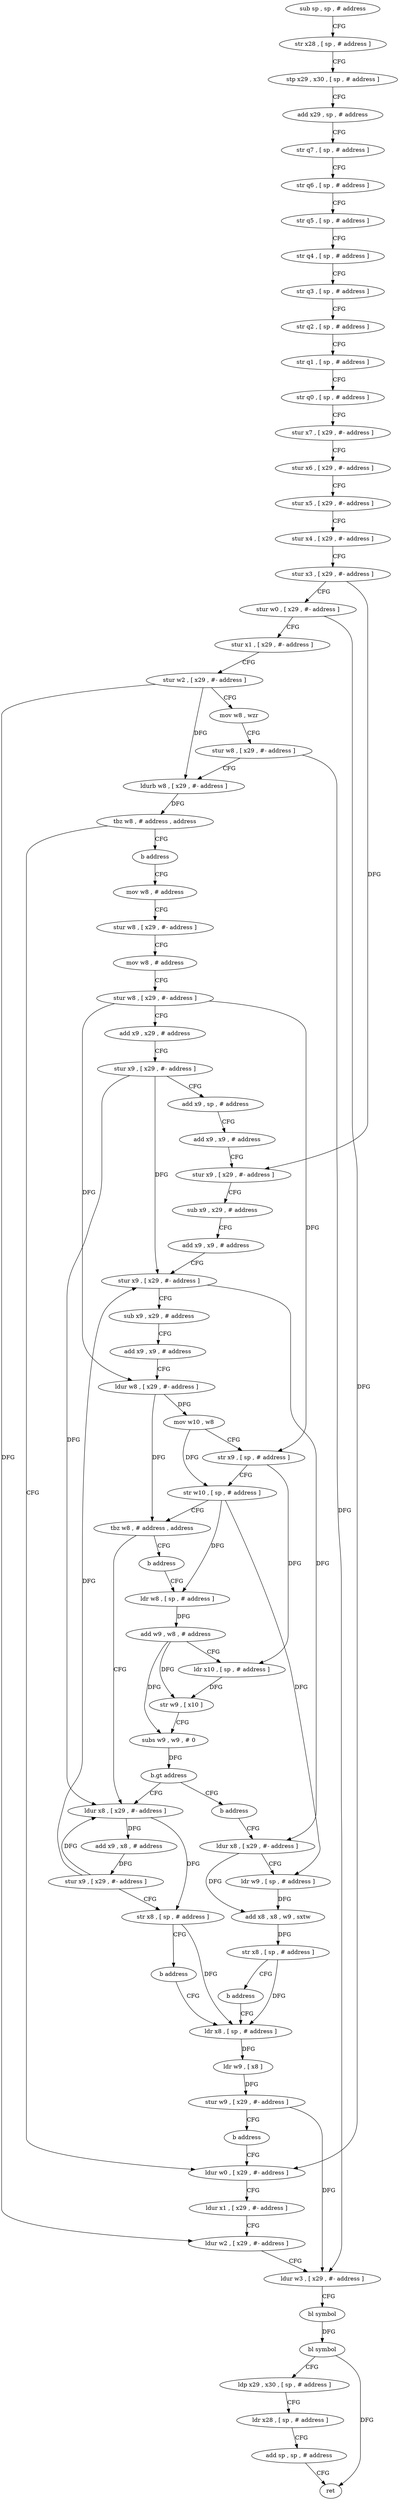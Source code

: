 digraph "func" {
"4239556" [label = "sub sp , sp , # address" ]
"4239560" [label = "str x28 , [ sp , # address ]" ]
"4239564" [label = "stp x29 , x30 , [ sp , # address ]" ]
"4239568" [label = "add x29 , sp , # address" ]
"4239572" [label = "str q7 , [ sp , # address ]" ]
"4239576" [label = "str q6 , [ sp , # address ]" ]
"4239580" [label = "str q5 , [ sp , # address ]" ]
"4239584" [label = "str q4 , [ sp , # address ]" ]
"4239588" [label = "str q3 , [ sp , # address ]" ]
"4239592" [label = "str q2 , [ sp , # address ]" ]
"4239596" [label = "str q1 , [ sp , # address ]" ]
"4239600" [label = "str q0 , [ sp , # address ]" ]
"4239604" [label = "stur x7 , [ x29 , #- address ]" ]
"4239608" [label = "stur x6 , [ x29 , #- address ]" ]
"4239612" [label = "stur x5 , [ x29 , #- address ]" ]
"4239616" [label = "stur x4 , [ x29 , #- address ]" ]
"4239620" [label = "stur x3 , [ x29 , #- address ]" ]
"4239624" [label = "stur w0 , [ x29 , #- address ]" ]
"4239628" [label = "stur x1 , [ x29 , #- address ]" ]
"4239632" [label = "stur w2 , [ x29 , #- address ]" ]
"4239636" [label = "mov w8 , wzr" ]
"4239640" [label = "stur w8 , [ x29 , #- address ]" ]
"4239644" [label = "ldurb w8 , [ x29 , #- address ]" ]
"4239648" [label = "tbz w8 , # address , address" ]
"4239820" [label = "ldur w0 , [ x29 , #- address ]" ]
"4239652" [label = "b address" ]
"4239824" [label = "ldur x1 , [ x29 , #- address ]" ]
"4239828" [label = "ldur w2 , [ x29 , #- address ]" ]
"4239832" [label = "ldur w3 , [ x29 , #- address ]" ]
"4239836" [label = "bl symbol" ]
"4239840" [label = "bl symbol" ]
"4239844" [label = "ldp x29 , x30 , [ sp , # address ]" ]
"4239848" [label = "ldr x28 , [ sp , # address ]" ]
"4239852" [label = "add sp , sp , # address" ]
"4239856" [label = "ret" ]
"4239656" [label = "mov w8 , # address" ]
"4239660" [label = "stur w8 , [ x29 , #- address ]" ]
"4239664" [label = "mov w8 , # address" ]
"4239668" [label = "stur w8 , [ x29 , #- address ]" ]
"4239672" [label = "add x9 , x29 , # address" ]
"4239676" [label = "stur x9 , [ x29 , #- address ]" ]
"4239680" [label = "add x9 , sp , # address" ]
"4239684" [label = "add x9 , x9 , # address" ]
"4239688" [label = "stur x9 , [ x29 , #- address ]" ]
"4239692" [label = "sub x9 , x29 , # address" ]
"4239696" [label = "add x9 , x9 , # address" ]
"4239700" [label = "stur x9 , [ x29 , #- address ]" ]
"4239704" [label = "sub x9 , x29 , # address" ]
"4239708" [label = "add x9 , x9 , # address" ]
"4239712" [label = "ldur w8 , [ x29 , #- address ]" ]
"4239716" [label = "mov w10 , w8" ]
"4239720" [label = "str x9 , [ sp , # address ]" ]
"4239724" [label = "str w10 , [ sp , # address ]" ]
"4239728" [label = "tbz w8 , # address , address" ]
"4239784" [label = "ldur x8 , [ x29 , #- address ]" ]
"4239732" [label = "b address" ]
"4239788" [label = "add x9 , x8 , # address" ]
"4239792" [label = "stur x9 , [ x29 , #- address ]" ]
"4239796" [label = "str x8 , [ sp , # address ]" ]
"4239800" [label = "b address" ]
"4239804" [label = "ldr x8 , [ sp , # address ]" ]
"4239736" [label = "ldr w8 , [ sp , # address ]" ]
"4239808" [label = "ldr w9 , [ x8 ]" ]
"4239812" [label = "stur w9 , [ x29 , #- address ]" ]
"4239816" [label = "b address" ]
"4239740" [label = "add w9 , w8 , # address" ]
"4239744" [label = "ldr x10 , [ sp , # address ]" ]
"4239748" [label = "str w9 , [ x10 ]" ]
"4239752" [label = "subs w9 , w9 , # 0" ]
"4239756" [label = "b.gt address" ]
"4239760" [label = "b address" ]
"4239764" [label = "ldur x8 , [ x29 , #- address ]" ]
"4239768" [label = "ldr w9 , [ sp , # address ]" ]
"4239772" [label = "add x8 , x8 , w9 , sxtw" ]
"4239776" [label = "str x8 , [ sp , # address ]" ]
"4239780" [label = "b address" ]
"4239556" -> "4239560" [ label = "CFG" ]
"4239560" -> "4239564" [ label = "CFG" ]
"4239564" -> "4239568" [ label = "CFG" ]
"4239568" -> "4239572" [ label = "CFG" ]
"4239572" -> "4239576" [ label = "CFG" ]
"4239576" -> "4239580" [ label = "CFG" ]
"4239580" -> "4239584" [ label = "CFG" ]
"4239584" -> "4239588" [ label = "CFG" ]
"4239588" -> "4239592" [ label = "CFG" ]
"4239592" -> "4239596" [ label = "CFG" ]
"4239596" -> "4239600" [ label = "CFG" ]
"4239600" -> "4239604" [ label = "CFG" ]
"4239604" -> "4239608" [ label = "CFG" ]
"4239608" -> "4239612" [ label = "CFG" ]
"4239612" -> "4239616" [ label = "CFG" ]
"4239616" -> "4239620" [ label = "CFG" ]
"4239620" -> "4239624" [ label = "CFG" ]
"4239620" -> "4239688" [ label = "DFG" ]
"4239624" -> "4239628" [ label = "CFG" ]
"4239624" -> "4239820" [ label = "DFG" ]
"4239628" -> "4239632" [ label = "CFG" ]
"4239632" -> "4239636" [ label = "CFG" ]
"4239632" -> "4239644" [ label = "DFG" ]
"4239632" -> "4239828" [ label = "DFG" ]
"4239636" -> "4239640" [ label = "CFG" ]
"4239640" -> "4239644" [ label = "CFG" ]
"4239640" -> "4239832" [ label = "DFG" ]
"4239644" -> "4239648" [ label = "DFG" ]
"4239648" -> "4239820" [ label = "CFG" ]
"4239648" -> "4239652" [ label = "CFG" ]
"4239820" -> "4239824" [ label = "CFG" ]
"4239652" -> "4239656" [ label = "CFG" ]
"4239824" -> "4239828" [ label = "CFG" ]
"4239828" -> "4239832" [ label = "CFG" ]
"4239832" -> "4239836" [ label = "CFG" ]
"4239836" -> "4239840" [ label = "DFG" ]
"4239840" -> "4239844" [ label = "CFG" ]
"4239840" -> "4239856" [ label = "DFG" ]
"4239844" -> "4239848" [ label = "CFG" ]
"4239848" -> "4239852" [ label = "CFG" ]
"4239852" -> "4239856" [ label = "CFG" ]
"4239656" -> "4239660" [ label = "CFG" ]
"4239660" -> "4239664" [ label = "CFG" ]
"4239664" -> "4239668" [ label = "CFG" ]
"4239668" -> "4239672" [ label = "CFG" ]
"4239668" -> "4239712" [ label = "DFG" ]
"4239668" -> "4239720" [ label = "DFG" ]
"4239672" -> "4239676" [ label = "CFG" ]
"4239676" -> "4239680" [ label = "CFG" ]
"4239676" -> "4239784" [ label = "DFG" ]
"4239676" -> "4239700" [ label = "DFG" ]
"4239680" -> "4239684" [ label = "CFG" ]
"4239684" -> "4239688" [ label = "CFG" ]
"4239688" -> "4239692" [ label = "CFG" ]
"4239692" -> "4239696" [ label = "CFG" ]
"4239696" -> "4239700" [ label = "CFG" ]
"4239700" -> "4239704" [ label = "CFG" ]
"4239700" -> "4239764" [ label = "DFG" ]
"4239704" -> "4239708" [ label = "CFG" ]
"4239708" -> "4239712" [ label = "CFG" ]
"4239712" -> "4239716" [ label = "DFG" ]
"4239712" -> "4239728" [ label = "DFG" ]
"4239716" -> "4239720" [ label = "CFG" ]
"4239716" -> "4239724" [ label = "DFG" ]
"4239720" -> "4239724" [ label = "CFG" ]
"4239720" -> "4239744" [ label = "DFG" ]
"4239724" -> "4239728" [ label = "CFG" ]
"4239724" -> "4239736" [ label = "DFG" ]
"4239724" -> "4239768" [ label = "DFG" ]
"4239728" -> "4239784" [ label = "CFG" ]
"4239728" -> "4239732" [ label = "CFG" ]
"4239784" -> "4239788" [ label = "DFG" ]
"4239784" -> "4239796" [ label = "DFG" ]
"4239732" -> "4239736" [ label = "CFG" ]
"4239788" -> "4239792" [ label = "DFG" ]
"4239792" -> "4239796" [ label = "CFG" ]
"4239792" -> "4239700" [ label = "DFG" ]
"4239792" -> "4239784" [ label = "DFG" ]
"4239796" -> "4239800" [ label = "CFG" ]
"4239796" -> "4239804" [ label = "DFG" ]
"4239800" -> "4239804" [ label = "CFG" ]
"4239804" -> "4239808" [ label = "DFG" ]
"4239736" -> "4239740" [ label = "DFG" ]
"4239808" -> "4239812" [ label = "DFG" ]
"4239812" -> "4239816" [ label = "CFG" ]
"4239812" -> "4239832" [ label = "DFG" ]
"4239816" -> "4239820" [ label = "CFG" ]
"4239740" -> "4239744" [ label = "CFG" ]
"4239740" -> "4239748" [ label = "DFG" ]
"4239740" -> "4239752" [ label = "DFG" ]
"4239744" -> "4239748" [ label = "DFG" ]
"4239748" -> "4239752" [ label = "CFG" ]
"4239752" -> "4239756" [ label = "DFG" ]
"4239756" -> "4239784" [ label = "CFG" ]
"4239756" -> "4239760" [ label = "CFG" ]
"4239760" -> "4239764" [ label = "CFG" ]
"4239764" -> "4239768" [ label = "CFG" ]
"4239764" -> "4239772" [ label = "DFG" ]
"4239768" -> "4239772" [ label = "DFG" ]
"4239772" -> "4239776" [ label = "DFG" ]
"4239776" -> "4239780" [ label = "CFG" ]
"4239776" -> "4239804" [ label = "DFG" ]
"4239780" -> "4239804" [ label = "CFG" ]
}

